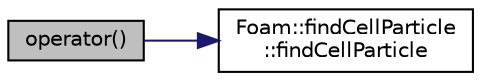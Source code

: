 digraph "operator()"
{
  bgcolor="transparent";
  edge [fontname="Helvetica",fontsize="10",labelfontname="Helvetica",labelfontsize="10"];
  node [fontname="Helvetica",fontsize="10",shape=record];
  rankdir="LR";
  Node1 [label="operator()",height=0.2,width=0.4,color="black", fillcolor="grey75", style="filled", fontcolor="black"];
  Node1 -> Node2 [color="midnightblue",fontsize="10",style="solid",fontname="Helvetica"];
  Node2 [label="Foam::findCellParticle\l::findCellParticle",height=0.2,width=0.4,color="black",URL="$a00800.html#a9399bfa1ea075cd61961aa1451d728e5",tooltip="Construct from components. "];
}
